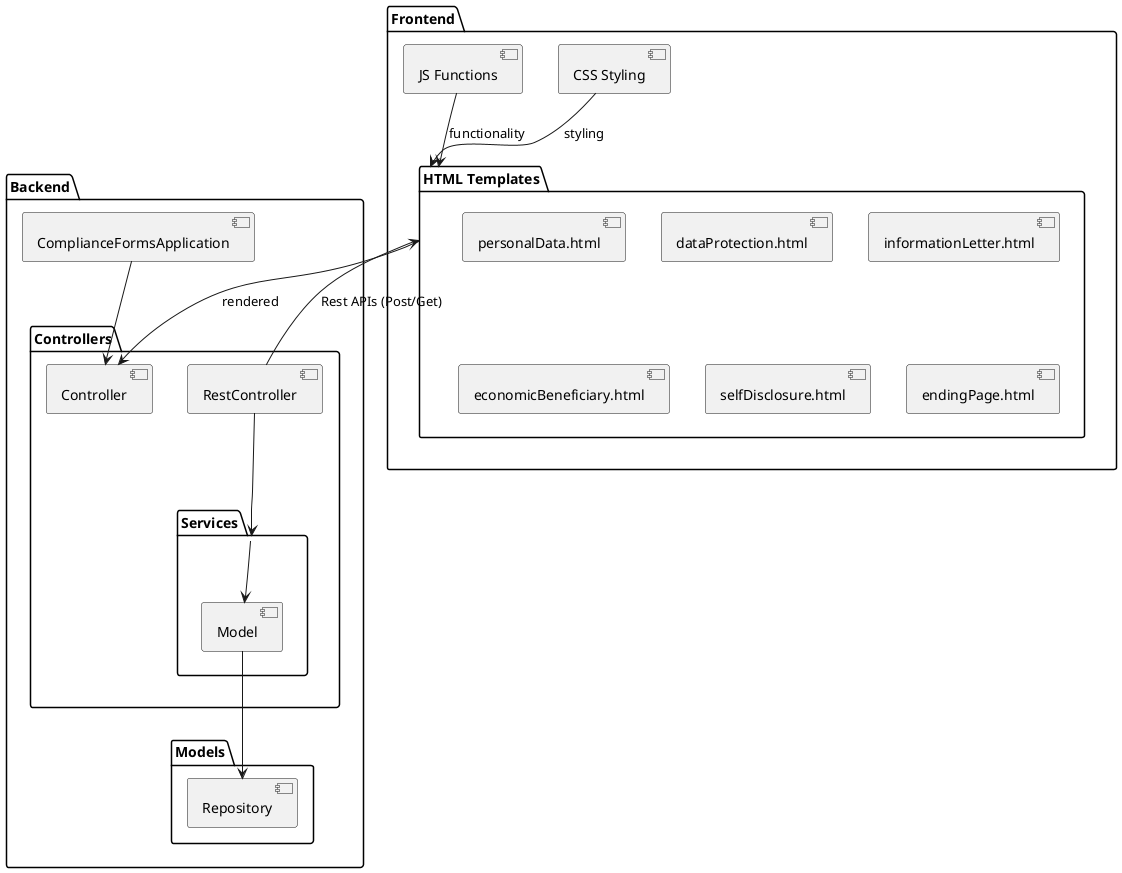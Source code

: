 @startuml

package "Frontend" {
    folder "HTML Templates" {
        [personalData.html]
        [dataProtection.html]
        [informationLetter.html]
        [economicBeneficiary.html]
        [selfDisclosure.html]
        [endingPage.html]
    }
    [CSS Styling]
    [JS Functions]
}

package "Backend" {
    package "Controllers" {
        [Controller]
        [RestController] --> [Services]

    }

    package "Services" {
        [Services] --> [Model]
    }

    package "Models" {
        [Model] --> [Repository]
    }

     [ComplianceFormsApplication] --> [Controller]
}

[HTML Templates] --> [Controller] : rendered
[RestController] --> [HTML Templates] : Rest APIs (Post/Get)
[CSS Styling] --> [HTML Templates] : styling
[JS Functions] --> [HTML Templates] : functionality

@enduml
